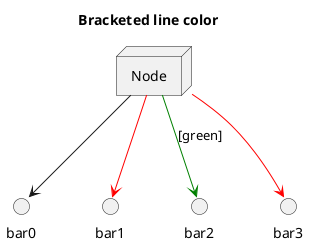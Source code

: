 @startuml
title Bracketed line color
node Node
Node --> bar0
Node -[#red]-> bar1
Node -[#green]-> bar2 : [green]
Node -[#FF0000]-> bar3
@enduml